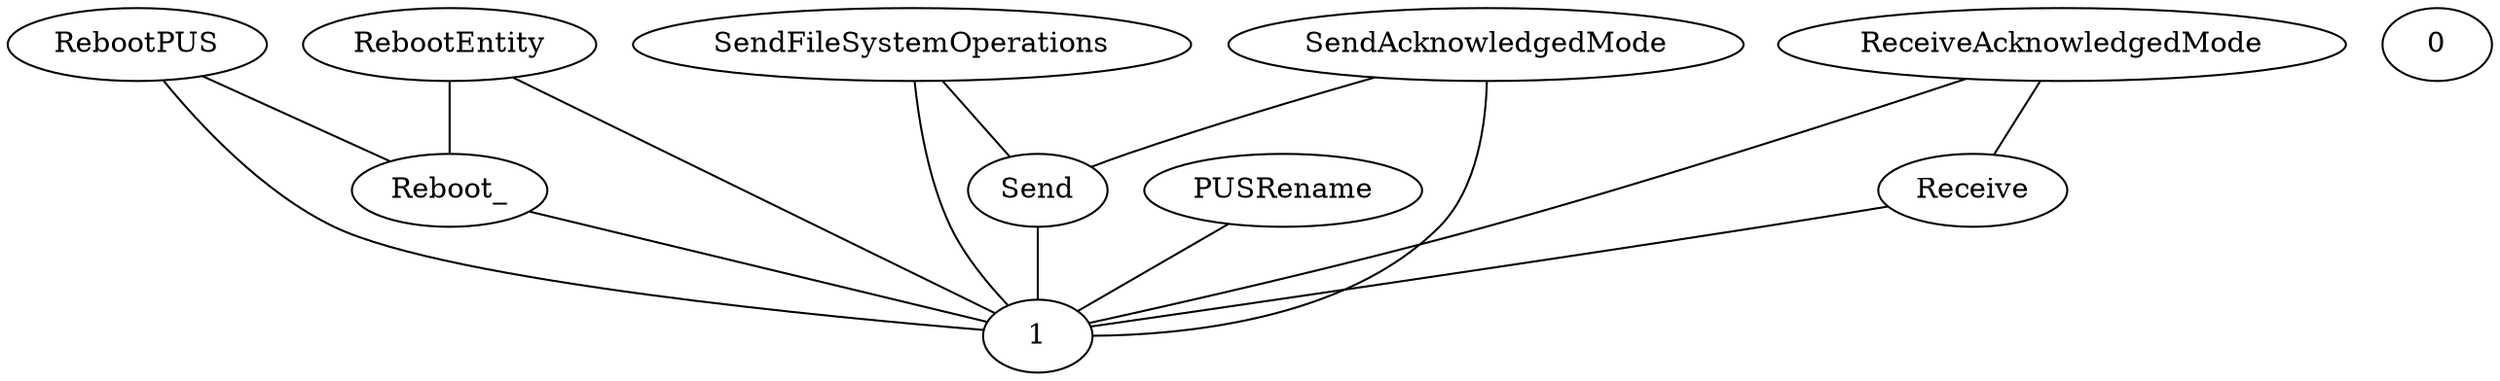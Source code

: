 graph G {
  SendFileSystemOperations;
  RebootPUS;
  PUSRename;
  Receive;
  ReceiveAcknowledgedMode;
  RebootEntity;
  Reboot_;
  0;
  SendAcknowledgedMode;
  Send;
  1;
  RebootEntity -- Reboot_;
  SendFileSystemOperations -- Send;
  ReceiveAcknowledgedMode -- Receive;
  RebootPUS -- Reboot_;
  SendAcknowledgedMode -- Send;
  Receive -- 1;
  ReceiveAcknowledgedMode -- 1;
  Reboot_ -- 1;
  Send -- 1;
  SendFileSystemOperations -- 1;
  RebootPUS -- 1;
  PUSRename -- 1;
  RebootEntity -- 1;
  SendAcknowledgedMode -- 1;
}
